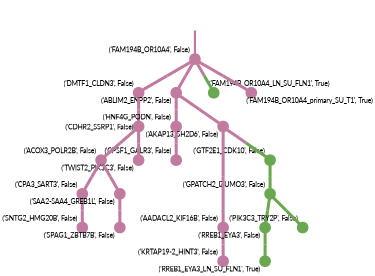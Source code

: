 strict digraph  {
graph[splines=false]; nodesep=0.7; rankdir=TB; ranksep=0.6; forcelabels=true; dpi=600; size=2.5;
0 [color="#c27ba0ff", fillcolor="#c27ba0ff", fixedsize=true, fontname=Lato, fontsize="12pt", height="0.25", label="", penwidth=3, shape=circle, style=filled, xlabel="('FAM194B_OR10A4', False)"];
12 [color="#c27ba0ff", fillcolor="#c27ba0ff", fixedsize=true, fontname=Lato, fontsize="12pt", height="0.25", label="", penwidth=3, shape=circle, style=filled, xlabel="('DMTF1_CLDN3', False)"];
15 [color="#c27ba0ff", fillcolor="#c27ba0ff", fixedsize=true, fontname=Lato, fontsize="12pt", height="0.25", label="", penwidth=3, shape=circle, style=filled, xlabel="('ABLIM2_ENPP2', False)"];
19 [color="#6aa84fff", fillcolor="#6aa84fff", fixedsize=true, fontname=Lato, fontsize="12pt", height="0.25", label="", penwidth=3, shape=circle, style=filled, xlabel="('FAM194B_OR10A4_LN_SU_FLN1', True)"];
21 [color="#c27ba0ff", fillcolor="#c27ba0ff", fixedsize=true, fontname=Lato, fontsize="12pt", height="0.25", label="", penwidth=3, shape=circle, style=filled, xlabel="('FAM194B_OR10A4_primary_SU_T1', True)"];
1 [color="#c27ba0ff", fillcolor="#c27ba0ff", fixedsize=true, fontname=Lato, fontsize="12pt", height="0.25", label="", penwidth=3, shape=circle, style=filled, xlabel="('AADACL2_KIF16B', False)"];
16 [color="#c27ba0ff", fillcolor="#c27ba0ff", fixedsize=true, fontname=Lato, fontsize="12pt", height="0.25", label="", penwidth=3, shape=circle, style=filled, xlabel="('KRTAP19-2_HINT3', False)"];
2 [color="#c27ba0ff", fillcolor="#c27ba0ff", fixedsize=true, fontname=Lato, fontsize="12pt", height="0.25", label="", penwidth=3, shape=circle, style=filled, xlabel="('CPA3_SART3', False)"];
5 [color="#c27ba0ff", fillcolor="#c27ba0ff", fixedsize=true, fontname=Lato, fontsize="12pt", height="0.25", label="", penwidth=3, shape=circle, style=filled, xlabel="('SNTG2_HMG20B', False)"];
4 [color="#c27ba0ff", fillcolor="#c27ba0ff", fixedsize=true, fontname=Lato, fontsize="12pt", height="0.25", label="", penwidth=3, shape=circle, style=filled, xlabel="('HNF4G_PODN', False)"];
3 [color="#c27ba0ff", fillcolor="#c27ba0ff", fixedsize=true, fontname=Lato, fontsize="12pt", height="0.25", label="", penwidth=3, shape=circle, style=filled, xlabel="('CPSF1_GALR3', False)"];
7 [color="#6aa84fff", fillcolor="#6aa84fff", fixedsize=true, fontname=Lato, fontsize="12pt", height="0.25", label="", penwidth=3, shape=circle, style=filled, xlabel="('GTF2E1_CDK10', False)"];
17 [color="#6aa84fff", fillcolor="#6aa84fff", fixedsize=true, fontname=Lato, fontsize="12pt", height="0.25", label="", penwidth=3, shape=circle, style=filled, xlabel="('GPATCH2_IZUMO3', False)"];
8 [color="#6aa84fff", fillcolor="#6aa84fff", fixedsize=true, fontname=Lato, fontsize="12pt", height="0.25", label="", penwidth=3, shape=circle, style=filled, xlabel="('RREB1_EYA3', False)"];
20 [color="#6aa84fff", fillcolor="#6aa84fff", fixedsize=true, fontname=Lato, fontsize="12pt", height="0.25", label="", penwidth=3, shape=circle, style=filled, xlabel="('RREB1_EYA3_LN_SU_FLN1', True)"];
10 [color="#c27ba0ff", fillcolor="#c27ba0ff", fixedsize=true, fontname=Lato, fontsize="12pt", height="0.25", label="", penwidth=3, shape=circle, style=filled, xlabel="('AKAP13_SH2D6', False)"];
18 [color="#c27ba0ff", fillcolor="#c27ba0ff", fixedsize=true, fontname=Lato, fontsize="12pt", height="0.25", label="", penwidth=3, shape=circle, style=filled, xlabel="('CDHR2_SSRP1', False)"];
13 [color="#c27ba0ff", fillcolor="#c27ba0ff", fixedsize=true, fontname=Lato, fontsize="12pt", height="0.25", label="", penwidth=3, shape=circle, style=filled, xlabel="('ACOX3_POLR2B', False)"];
14 [color="#c27ba0ff", fillcolor="#c27ba0ff", fixedsize=true, fontname=Lato, fontsize="12pt", height="0.25", label="", penwidth=3, shape=circle, style=filled, xlabel="('SAA2-SAA4_GREB1L', False)"];
11 [color="#c27ba0ff", fillcolor="#c27ba0ff", fixedsize=true, fontname=Lato, fontsize="12pt", height="0.25", label="", penwidth=3, shape=circle, style=filled, xlabel="('SPAG1_ZBTB7B', False)"];
9 [color="#6aa84fff", fillcolor="#6aa84fff", fixedsize=true, fontname=Lato, fontsize="12pt", height="0.25", label="", penwidth=3, shape=circle, style=filled, xlabel="('PIK3C3_TRY2P', False)"];
6 [color="#c27ba0ff", fillcolor="#c27ba0ff", fixedsize=true, fontname=Lato, fontsize="12pt", height="0.25", label="", penwidth=3, shape=circle, style=filled, xlabel="('TWIST2_PIK3C3', False)"];
normal [label="", penwidth=3, style=invis, xlabel="('FAM194B_OR10A4', False)"];
0 -> 12  [arrowsize=0, color="#c27ba0ff;0.5:#c27ba0ff", minlen="1.2298851013183594", penwidth="5.5", style=solid];
0 -> 15  [arrowsize=0, color="#c27ba0ff;0.5:#c27ba0ff", minlen="1.1609195470809937", penwidth="5.5", style=solid];
0 -> 19  [arrowsize=0, color="#c27ba0ff;0.5:#6aa84fff", minlen="1.0574712753295898", penwidth="5.5", style=solid];
0 -> 21  [arrowsize=0, color="#c27ba0ff;0.5:#c27ba0ff", minlen="1.0574712753295898", penwidth="5.5", style=solid];
12 -> 18  [arrowsize=0, color="#c27ba0ff;0.5:#c27ba0ff", minlen="1.1149425506591797", penwidth="5.5", style=solid];
15 -> 4  [arrowsize=0, color="#c27ba0ff;0.5:#c27ba0ff", minlen="1.597701072692871", penwidth="5.5", style=solid];
15 -> 10  [arrowsize=0, color="#c27ba0ff;0.5:#c27ba0ff", minlen="1.2528735399246216", penwidth="5.5", style=solid];
1 -> 16  [arrowsize=0, color="#c27ba0ff;0.5:#c27ba0ff", minlen="1.137930989265442", penwidth="5.5", style=solid];
2 -> 5  [arrowsize=0, color="#c27ba0ff;0.5:#c27ba0ff", minlen="1.4597700834274292", penwidth="5.5", style=solid];
4 -> 3  [arrowsize=0, color="#c27ba0ff;0.5:#c27ba0ff", minlen="1.8965517282485962", penwidth="5.5", style=solid];
7 -> 17  [arrowsize=0, color="#6aa84fff;0.5:#6aa84fff", minlen="1.1149425506591797", penwidth="5.5", style=solid];
17 -> 8  [arrowsize=0, color="#6aa84fff;0.5:#6aa84fff", minlen="1.3448275327682495", penwidth="5.5", style=solid];
17 -> 9  [arrowsize=0, color="#6aa84fff;0.5:#6aa84fff", minlen="1.2758620977401733", penwidth="5.5", style=solid];
8 -> 20  [arrowsize=0, color="#6aa84fff;0.5:#6aa84fff", minlen="1.0574712753295898", penwidth="5.5", style=solid];
10 -> 1  [arrowsize=0, color="#c27ba0ff;0.5:#c27ba0ff", minlen="3.0", penwidth="5.5", style=solid];
10 -> 7  [arrowsize=0, color="#c27ba0ff;0.5:#6aa84fff", minlen="1.4137930870056152", penwidth="5.5", style=solid];
18 -> 6  [arrowsize=0, color="#c27ba0ff;0.5:#c27ba0ff", minlen="1.436781644821167", penwidth="5.5", style=solid];
18 -> 13  [arrowsize=0, color="#c27ba0ff;0.5:#c27ba0ff", minlen="1.1839079856872559", penwidth="5.5", style=solid];
13 -> 2  [arrowsize=0, color="#c27ba0ff;0.5:#c27ba0ff", minlen="1.9655171632766724", penwidth="5.5", style=solid];
13 -> 14  [arrowsize=0, color="#c27ba0ff;0.5:#c27ba0ff", minlen="1.1609195470809937", penwidth="5.5", style=solid];
14 -> 11  [arrowsize=0, color="#c27ba0ff;0.5:#c27ba0ff", minlen="1.2298851013183594", penwidth="5.5", style=solid];
normal -> 0  [arrowsize=0, color="#c27ba0ff", label="", penwidth=4, style=solid];
}
